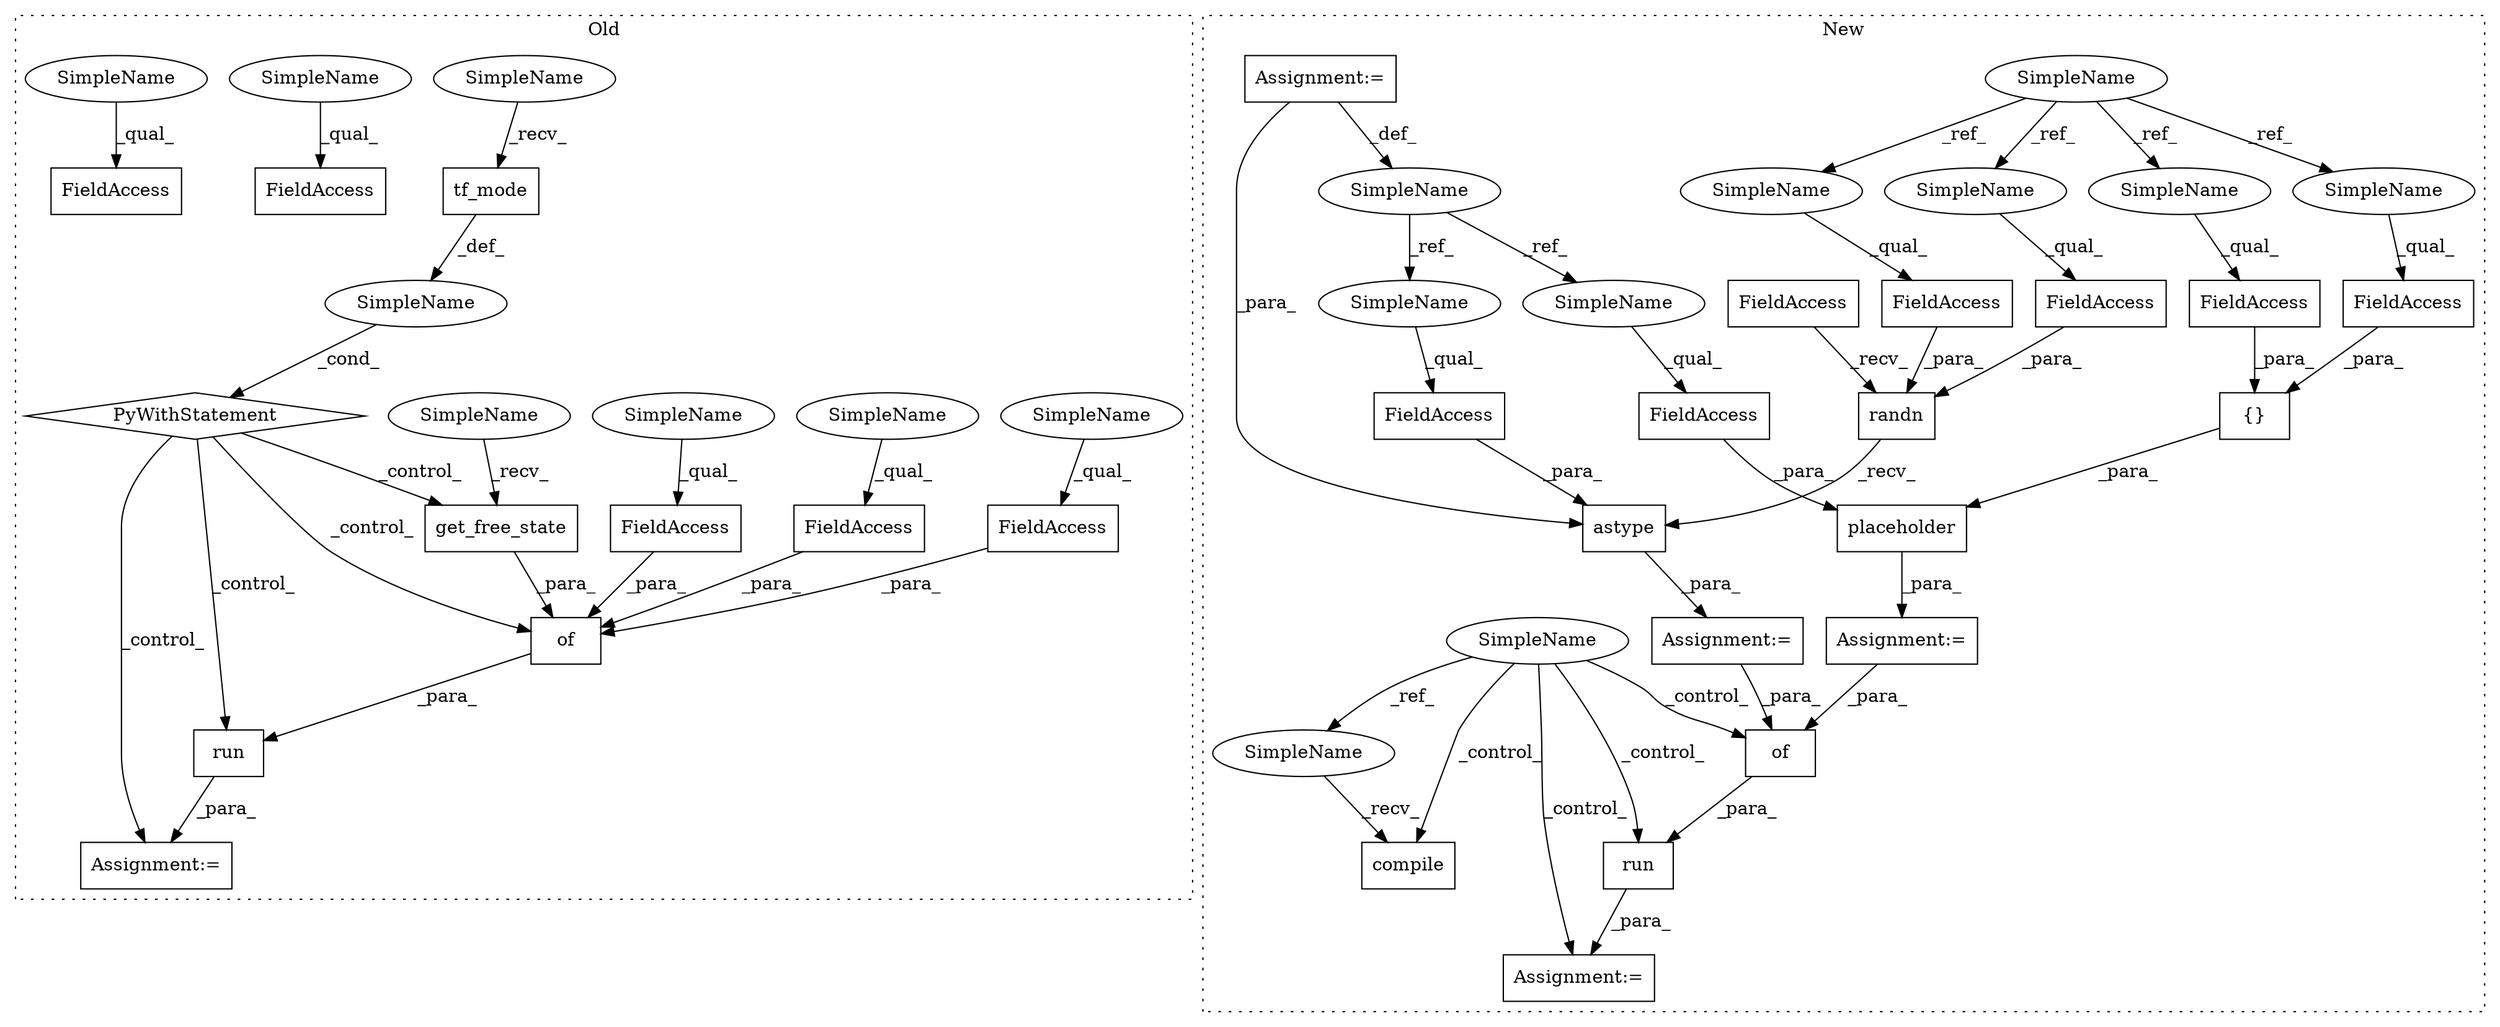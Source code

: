 digraph G {
subgraph cluster0 {
1 [label="get_free_state" a="32" s="2544" l="16" shape="box"];
4 [label="SimpleName" a="42" s="" l="" shape="ellipse"];
5 [label="PyWithStatement" a="104" s="2469,2491" l="10,2" shape="diamond"];
6 [label="of" a="32" s="2531,2579" l="3,1" shape="box"];
7 [label="FieldAccess" a="22" s="2568" l="11" shape="box"];
8 [label="FieldAccess" a="22" s="2561" l="6" shape="box"];
9 [label="FieldAccess" a="22" s="2534" l="6" shape="box"];
17 [label="FieldAccess" a="22" s="2519" l="6" shape="box"];
18 [label="FieldAccess" a="22" s="2448" l="9" shape="box"];
20 [label="tf_mode" a="32" s="2482" l="9" shape="box"];
21 [label="run" a="32" s="2512,2580" l="4,1" shape="box"];
29 [label="Assignment:=" a="7" s="2506" l="1" shape="box"];
39 [label="SimpleName" a="42" s="2541" l="2" shape="ellipse"];
40 [label="SimpleName" a="42" s="2479" l="2" shape="ellipse"];
41 [label="SimpleName" a="42" s="2519" l="4" shape="ellipse"];
42 [label="SimpleName" a="42" s="2448" l="4" shape="ellipse"];
43 [label="SimpleName" a="42" s="2568" l="4" shape="ellipse"];
44 [label="SimpleName" a="42" s="2561" l="4" shape="ellipse"];
45 [label="SimpleName" a="42" s="2534" l="4" shape="ellipse"];
label = "Old";
style="dotted";
}
subgraph cluster1 {
2 [label="{}" a="4" s="2921,2943" l="1,1" shape="box"];
3 [label="Assignment:=" a="7" s="2870" l="1" shape="box"];
10 [label="of" a="32" s="3257,3268" l="3,1" shape="box"];
11 [label="placeholder" a="32" s="2882,2944" l="12,1" shape="box"];
12 [label="FieldAccess" a="22" s="2894" l="17" shape="box"];
13 [label="randn" a="32" s="2973,3000" l="6,1" shape="box"];
14 [label="Assignment:=" a="7" s="2959" l="1" shape="box"];
15 [label="FieldAccess" a="22" s="2986" l="14" shape="box"];
16 [label="SimpleName" a="42" s="2601" l="4" shape="ellipse"];
19 [label="FieldAccess" a="22" s="2929" l="14" shape="box"];
22 [label="run" a="32" s="3243,3269" l="4,1" shape="box"];
23 [label="SimpleName" a="42" s="2646" l="8" shape="ellipse"];
24 [label="FieldAccess" a="22" s="3009" l="17" shape="box"];
25 [label="FieldAccess" a="22" s="2960" l="12" shape="box"];
26 [label="FieldAccess" a="22" s="2922" l="6" shape="box"];
27 [label="FieldAccess" a="22" s="2979" l="6" shape="box"];
28 [label="astype" a="32" s="3002,3026" l="7,1" shape="box"];
30 [label="Assignment:=" a="7" s="3237" l="1" shape="box"];
31 [label="Assignment:=" a="7" s="2646" l="8" shape="box"];
32 [label="SimpleName" a="42" s="3186" l="2" shape="ellipse"];
33 [label="compile" a="32" s="3217" l="9" shape="box"];
34 [label="SimpleName" a="42" s="2922" l="4" shape="ellipse"];
35 [label="SimpleName" a="42" s="2929" l="4" shape="ellipse"];
36 [label="SimpleName" a="42" s="2979" l="4" shape="ellipse"];
37 [label="SimpleName" a="42" s="2986" l="4" shape="ellipse"];
38 [label="SimpleName" a="42" s="3214" l="2" shape="ellipse"];
46 [label="SimpleName" a="42" s="2894" l="8" shape="ellipse"];
47 [label="SimpleName" a="42" s="3009" l="8" shape="ellipse"];
label = "New";
style="dotted";
}
1 -> 6 [label="_para_"];
2 -> 11 [label="_para_"];
3 -> 10 [label="_para_"];
4 -> 5 [label="_cond_"];
5 -> 6 [label="_control_"];
5 -> 21 [label="_control_"];
5 -> 1 [label="_control_"];
5 -> 29 [label="_control_"];
6 -> 21 [label="_para_"];
7 -> 6 [label="_para_"];
8 -> 6 [label="_para_"];
9 -> 6 [label="_para_"];
10 -> 22 [label="_para_"];
11 -> 3 [label="_para_"];
12 -> 11 [label="_para_"];
13 -> 28 [label="_recv_"];
14 -> 10 [label="_para_"];
15 -> 13 [label="_para_"];
16 -> 35 [label="_ref_"];
16 -> 37 [label="_ref_"];
16 -> 34 [label="_ref_"];
16 -> 36 [label="_ref_"];
19 -> 2 [label="_para_"];
20 -> 4 [label="_def_"];
21 -> 29 [label="_para_"];
22 -> 30 [label="_para_"];
23 -> 46 [label="_ref_"];
23 -> 47 [label="_ref_"];
24 -> 28 [label="_para_"];
25 -> 13 [label="_recv_"];
26 -> 2 [label="_para_"];
27 -> 13 [label="_para_"];
28 -> 14 [label="_para_"];
31 -> 23 [label="_def_"];
31 -> 28 [label="_para_"];
32 -> 30 [label="_control_"];
32 -> 33 [label="_control_"];
32 -> 10 [label="_control_"];
32 -> 22 [label="_control_"];
32 -> 38 [label="_ref_"];
34 -> 26 [label="_qual_"];
35 -> 19 [label="_qual_"];
36 -> 27 [label="_qual_"];
37 -> 15 [label="_qual_"];
38 -> 33 [label="_recv_"];
39 -> 1 [label="_recv_"];
40 -> 20 [label="_recv_"];
41 -> 17 [label="_qual_"];
42 -> 18 [label="_qual_"];
43 -> 7 [label="_qual_"];
44 -> 8 [label="_qual_"];
45 -> 9 [label="_qual_"];
46 -> 12 [label="_qual_"];
47 -> 24 [label="_qual_"];
}